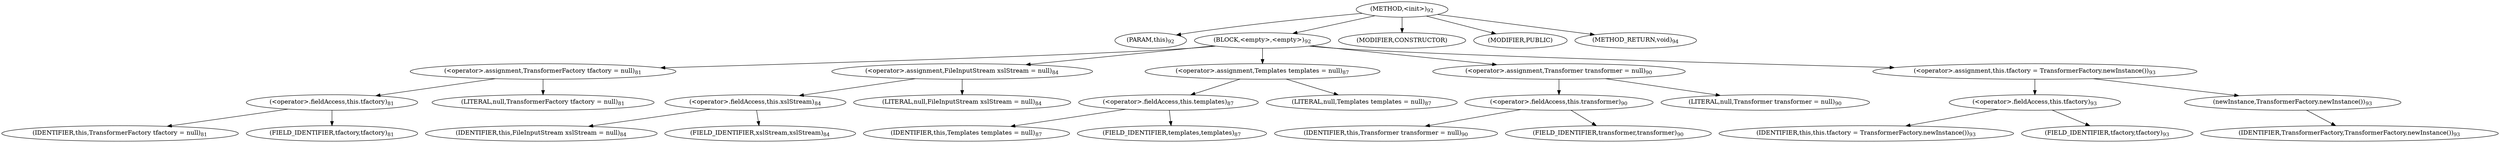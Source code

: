 digraph "&lt;init&gt;" {  
"43" [label = <(METHOD,&lt;init&gt;)<SUB>92</SUB>> ]
"44" [label = <(PARAM,this)<SUB>92</SUB>> ]
"45" [label = <(BLOCK,&lt;empty&gt;,&lt;empty&gt;)<SUB>92</SUB>> ]
"46" [label = <(&lt;operator&gt;.assignment,TransformerFactory tfactory = null)<SUB>81</SUB>> ]
"47" [label = <(&lt;operator&gt;.fieldAccess,this.tfactory)<SUB>81</SUB>> ]
"48" [label = <(IDENTIFIER,this,TransformerFactory tfactory = null)<SUB>81</SUB>> ]
"49" [label = <(FIELD_IDENTIFIER,tfactory,tfactory)<SUB>81</SUB>> ]
"50" [label = <(LITERAL,null,TransformerFactory tfactory = null)<SUB>81</SUB>> ]
"51" [label = <(&lt;operator&gt;.assignment,FileInputStream xslStream = null)<SUB>84</SUB>> ]
"52" [label = <(&lt;operator&gt;.fieldAccess,this.xslStream)<SUB>84</SUB>> ]
"53" [label = <(IDENTIFIER,this,FileInputStream xslStream = null)<SUB>84</SUB>> ]
"54" [label = <(FIELD_IDENTIFIER,xslStream,xslStream)<SUB>84</SUB>> ]
"55" [label = <(LITERAL,null,FileInputStream xslStream = null)<SUB>84</SUB>> ]
"56" [label = <(&lt;operator&gt;.assignment,Templates templates = null)<SUB>87</SUB>> ]
"57" [label = <(&lt;operator&gt;.fieldAccess,this.templates)<SUB>87</SUB>> ]
"58" [label = <(IDENTIFIER,this,Templates templates = null)<SUB>87</SUB>> ]
"59" [label = <(FIELD_IDENTIFIER,templates,templates)<SUB>87</SUB>> ]
"60" [label = <(LITERAL,null,Templates templates = null)<SUB>87</SUB>> ]
"61" [label = <(&lt;operator&gt;.assignment,Transformer transformer = null)<SUB>90</SUB>> ]
"62" [label = <(&lt;operator&gt;.fieldAccess,this.transformer)<SUB>90</SUB>> ]
"63" [label = <(IDENTIFIER,this,Transformer transformer = null)<SUB>90</SUB>> ]
"64" [label = <(FIELD_IDENTIFIER,transformer,transformer)<SUB>90</SUB>> ]
"65" [label = <(LITERAL,null,Transformer transformer = null)<SUB>90</SUB>> ]
"66" [label = <(&lt;operator&gt;.assignment,this.tfactory = TransformerFactory.newInstance())<SUB>93</SUB>> ]
"67" [label = <(&lt;operator&gt;.fieldAccess,this.tfactory)<SUB>93</SUB>> ]
"68" [label = <(IDENTIFIER,this,this.tfactory = TransformerFactory.newInstance())<SUB>93</SUB>> ]
"69" [label = <(FIELD_IDENTIFIER,tfactory,tfactory)<SUB>93</SUB>> ]
"70" [label = <(newInstance,TransformerFactory.newInstance())<SUB>93</SUB>> ]
"71" [label = <(IDENTIFIER,TransformerFactory,TransformerFactory.newInstance())<SUB>93</SUB>> ]
"72" [label = <(MODIFIER,CONSTRUCTOR)> ]
"73" [label = <(MODIFIER,PUBLIC)> ]
"74" [label = <(METHOD_RETURN,void)<SUB>94</SUB>> ]
  "43" -> "44" 
  "43" -> "45" 
  "43" -> "72" 
  "43" -> "73" 
  "43" -> "74" 
  "45" -> "46" 
  "45" -> "51" 
  "45" -> "56" 
  "45" -> "61" 
  "45" -> "66" 
  "46" -> "47" 
  "46" -> "50" 
  "47" -> "48" 
  "47" -> "49" 
  "51" -> "52" 
  "51" -> "55" 
  "52" -> "53" 
  "52" -> "54" 
  "56" -> "57" 
  "56" -> "60" 
  "57" -> "58" 
  "57" -> "59" 
  "61" -> "62" 
  "61" -> "65" 
  "62" -> "63" 
  "62" -> "64" 
  "66" -> "67" 
  "66" -> "70" 
  "67" -> "68" 
  "67" -> "69" 
  "70" -> "71" 
}
